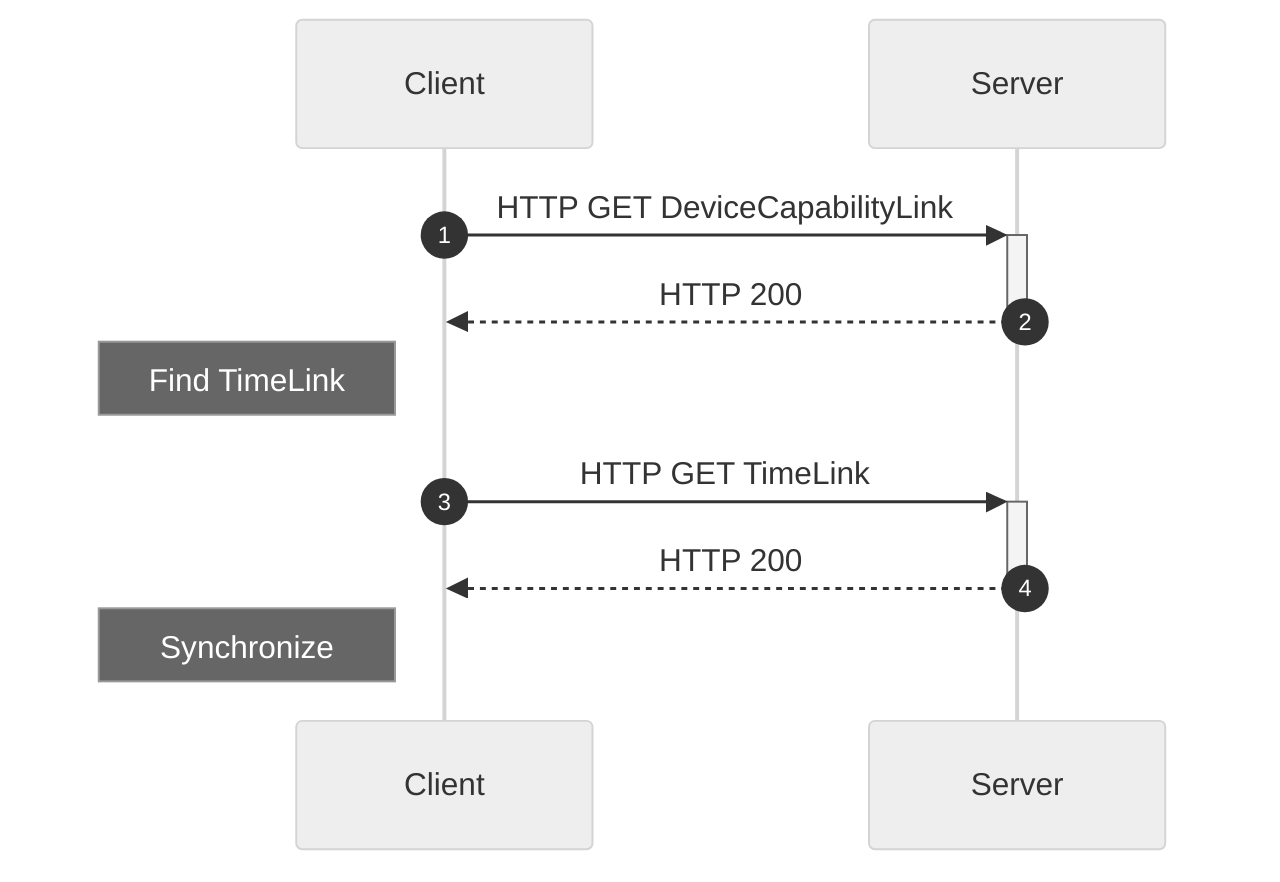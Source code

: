 sequenceDiagram
%%{init:{'theme':'neutral'}}%%
%% @backgroundColor(transparent)
    autonumber
    Client->>+Server: HTTP GET DeviceCapabilityLink
    Server-->>-Client: HTTP 200
    Note left of Client: Find TimeLink
    Client->>+Server: HTTP GET TimeLink
    Server-->>-Client: HTTP 200
    Note left of Client: Synchronize